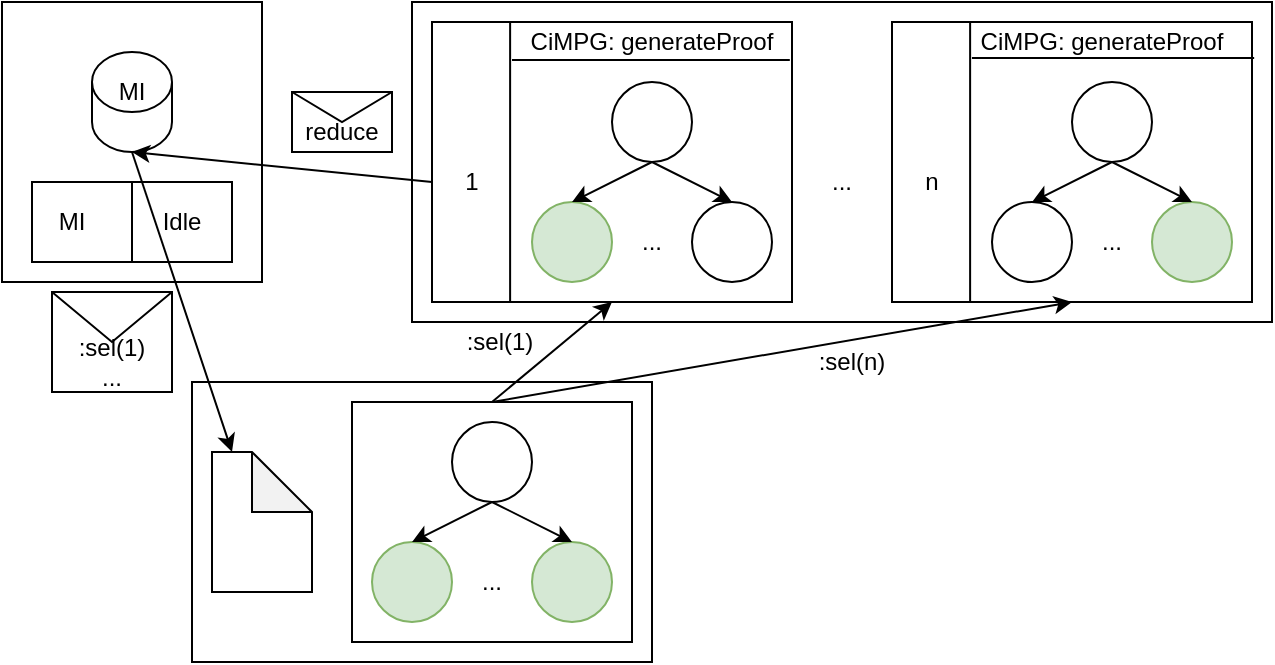 <mxfile version="14.6.6" type="github">
  <diagram id="bXwVD6ywDrlLAVm8X_Z4" name="Page-1">
    <mxGraphModel dx="946" dy="515" grid="1" gridSize="10" guides="1" tooltips="1" connect="1" arrows="1" fold="1" page="1" pageScale="1" pageWidth="827" pageHeight="1169" math="0" shadow="0">
      <root>
        <mxCell id="0" />
        <mxCell id="1" parent="0" />
        <mxCell id="bIrODpHyJd9pbExji8rB-1" value="" style="verticalLabelPosition=bottom;verticalAlign=top;html=1;shape=mxgraph.flowchart.on-page_reference;" vertex="1" parent="1">
          <mxGeometry x="370" y="280" width="40" height="40" as="geometry" />
        </mxCell>
        <mxCell id="bIrODpHyJd9pbExji8rB-2" value="" style="verticalLabelPosition=bottom;verticalAlign=top;html=1;shape=mxgraph.flowchart.on-page_reference;fillColor=#d5e8d4;strokeColor=#82b366;" vertex="1" parent="1">
          <mxGeometry x="330" y="340" width="40" height="40" as="geometry" />
        </mxCell>
        <mxCell id="bIrODpHyJd9pbExji8rB-3" value="" style="verticalLabelPosition=bottom;verticalAlign=top;html=1;shape=mxgraph.flowchart.on-page_reference;fillColor=#d5e8d4;strokeColor=#82b366;" vertex="1" parent="1">
          <mxGeometry x="410" y="340" width="40" height="40" as="geometry" />
        </mxCell>
        <mxCell id="bIrODpHyJd9pbExji8rB-4" value="" style="endArrow=classic;html=1;entryX=0.5;entryY=0;entryDx=0;entryDy=0;entryPerimeter=0;exitX=0.5;exitY=1;exitDx=0;exitDy=0;exitPerimeter=0;" edge="1" parent="1" source="bIrODpHyJd9pbExji8rB-1" target="bIrODpHyJd9pbExji8rB-3">
          <mxGeometry width="50" height="50" relative="1" as="geometry">
            <mxPoint x="380" y="330" as="sourcePoint" />
            <mxPoint x="430" y="280" as="targetPoint" />
          </mxGeometry>
        </mxCell>
        <mxCell id="bIrODpHyJd9pbExji8rB-5" value="" style="endArrow=classic;html=1;entryX=0.5;entryY=0;entryDx=0;entryDy=0;entryPerimeter=0;" edge="1" parent="1" target="bIrODpHyJd9pbExji8rB-2">
          <mxGeometry width="50" height="50" relative="1" as="geometry">
            <mxPoint x="390" y="320" as="sourcePoint" />
            <mxPoint x="430" y="280" as="targetPoint" />
          </mxGeometry>
        </mxCell>
        <mxCell id="bIrODpHyJd9pbExji8rB-6" value="..." style="text;html=1;strokeColor=none;fillColor=none;align=center;verticalAlign=middle;whiteSpace=wrap;rounded=0;" vertex="1" parent="1">
          <mxGeometry x="370" y="350" width="40" height="20" as="geometry" />
        </mxCell>
        <mxCell id="bIrODpHyJd9pbExji8rB-7" value="" style="rounded=0;whiteSpace=wrap;html=1;glass=0;fillColor=none;" vertex="1" parent="1">
          <mxGeometry x="240" y="260" width="230" height="140" as="geometry" />
        </mxCell>
        <mxCell id="bIrODpHyJd9pbExji8rB-9" value="" style="shape=message;html=1;whiteSpace=wrap;html=1;outlineConnect=0;glass=0;fillColor=none;" vertex="1" parent="1">
          <mxGeometry x="290" y="115" width="50" height="30" as="geometry" />
        </mxCell>
        <mxCell id="bIrODpHyJd9pbExji8rB-10" value="" style="verticalLabelPosition=bottom;verticalAlign=top;html=1;shape=mxgraph.flowchart.on-page_reference;" vertex="1" parent="1">
          <mxGeometry x="450" y="110" width="40" height="40" as="geometry" />
        </mxCell>
        <mxCell id="bIrODpHyJd9pbExji8rB-11" value="" style="verticalLabelPosition=bottom;verticalAlign=top;html=1;shape=mxgraph.flowchart.on-page_reference;fillColor=#d5e8d4;strokeColor=#82b366;" vertex="1" parent="1">
          <mxGeometry x="410" y="170" width="40" height="40" as="geometry" />
        </mxCell>
        <mxCell id="bIrODpHyJd9pbExji8rB-12" value="" style="verticalLabelPosition=bottom;verticalAlign=top;html=1;shape=mxgraph.flowchart.on-page_reference;" vertex="1" parent="1">
          <mxGeometry x="490" y="170" width="40" height="40" as="geometry" />
        </mxCell>
        <mxCell id="bIrODpHyJd9pbExji8rB-13" value="" style="endArrow=classic;html=1;entryX=0.5;entryY=0;entryDx=0;entryDy=0;entryPerimeter=0;exitX=0.5;exitY=1;exitDx=0;exitDy=0;exitPerimeter=0;" edge="1" parent="1" source="bIrODpHyJd9pbExji8rB-10" target="bIrODpHyJd9pbExji8rB-12">
          <mxGeometry width="50" height="50" relative="1" as="geometry">
            <mxPoint x="460" y="160" as="sourcePoint" />
            <mxPoint x="510" y="110" as="targetPoint" />
          </mxGeometry>
        </mxCell>
        <mxCell id="bIrODpHyJd9pbExji8rB-14" value="" style="endArrow=classic;html=1;entryX=0.5;entryY=0;entryDx=0;entryDy=0;entryPerimeter=0;" edge="1" parent="1" target="bIrODpHyJd9pbExji8rB-11">
          <mxGeometry width="50" height="50" relative="1" as="geometry">
            <mxPoint x="470" y="150" as="sourcePoint" />
            <mxPoint x="510" y="110" as="targetPoint" />
          </mxGeometry>
        </mxCell>
        <mxCell id="bIrODpHyJd9pbExji8rB-15" value="..." style="text;html=1;strokeColor=none;fillColor=none;align=center;verticalAlign=middle;whiteSpace=wrap;rounded=0;" vertex="1" parent="1">
          <mxGeometry x="450" y="180" width="40" height="20" as="geometry" />
        </mxCell>
        <mxCell id="bIrODpHyJd9pbExji8rB-22" value="" style="rounded=0;whiteSpace=wrap;html=1;glass=0;fillColor=none;" vertex="1" parent="1">
          <mxGeometry x="360" y="80" width="180" height="140" as="geometry" />
        </mxCell>
        <mxCell id="bIrODpHyJd9pbExji8rB-23" value="" style="endArrow=none;html=1;entryX=0.217;entryY=0;entryDx=0;entryDy=0;entryPerimeter=0;exitX=0.217;exitY=1;exitDx=0;exitDy=0;exitPerimeter=0;" edge="1" parent="1" source="bIrODpHyJd9pbExji8rB-22" target="bIrODpHyJd9pbExji8rB-22">
          <mxGeometry width="50" height="50" relative="1" as="geometry">
            <mxPoint x="388" y="220" as="sourcePoint" />
            <mxPoint x="440" y="290" as="targetPoint" />
          </mxGeometry>
        </mxCell>
        <mxCell id="bIrODpHyJd9pbExji8rB-25" value="1" style="text;html=1;strokeColor=none;fillColor=none;align=center;verticalAlign=middle;whiteSpace=wrap;rounded=0;glass=0;" vertex="1" parent="1">
          <mxGeometry x="360" y="150" width="40" height="20" as="geometry" />
        </mxCell>
        <mxCell id="bIrODpHyJd9pbExji8rB-26" value="" style="verticalLabelPosition=bottom;verticalAlign=top;html=1;shape=mxgraph.flowchart.on-page_reference;" vertex="1" parent="1">
          <mxGeometry x="680" y="110" width="40" height="40" as="geometry" />
        </mxCell>
        <mxCell id="bIrODpHyJd9pbExji8rB-27" value="" style="verticalLabelPosition=bottom;verticalAlign=top;html=1;shape=mxgraph.flowchart.on-page_reference;" vertex="1" parent="1">
          <mxGeometry x="640" y="170" width="40" height="40" as="geometry" />
        </mxCell>
        <mxCell id="bIrODpHyJd9pbExji8rB-28" value="" style="verticalLabelPosition=bottom;verticalAlign=top;html=1;shape=mxgraph.flowchart.on-page_reference;fillColor=#d5e8d4;strokeColor=#82b366;" vertex="1" parent="1">
          <mxGeometry x="720" y="170" width="40" height="40" as="geometry" />
        </mxCell>
        <mxCell id="bIrODpHyJd9pbExji8rB-29" value="" style="endArrow=classic;html=1;entryX=0.5;entryY=0;entryDx=0;entryDy=0;entryPerimeter=0;exitX=0.5;exitY=1;exitDx=0;exitDy=0;exitPerimeter=0;" edge="1" parent="1" source="bIrODpHyJd9pbExji8rB-26" target="bIrODpHyJd9pbExji8rB-28">
          <mxGeometry width="50" height="50" relative="1" as="geometry">
            <mxPoint x="690" y="160" as="sourcePoint" />
            <mxPoint x="740" y="110" as="targetPoint" />
          </mxGeometry>
        </mxCell>
        <mxCell id="bIrODpHyJd9pbExji8rB-30" value="" style="endArrow=classic;html=1;entryX=0.5;entryY=0;entryDx=0;entryDy=0;entryPerimeter=0;startArrow=none;" edge="1" parent="1" target="bIrODpHyJd9pbExji8rB-27">
          <mxGeometry width="50" height="50" relative="1" as="geometry">
            <mxPoint x="700" y="150" as="sourcePoint" />
            <mxPoint x="740" y="110" as="targetPoint" />
          </mxGeometry>
        </mxCell>
        <mxCell id="bIrODpHyJd9pbExji8rB-31" value="..." style="text;html=1;strokeColor=none;fillColor=none;align=center;verticalAlign=middle;whiteSpace=wrap;rounded=0;" vertex="1" parent="1">
          <mxGeometry x="680" y="180" width="40" height="20" as="geometry" />
        </mxCell>
        <mxCell id="bIrODpHyJd9pbExji8rB-33" value="" style="endArrow=none;html=1;entryX=0.217;entryY=0;entryDx=0;entryDy=0;entryPerimeter=0;exitX=0.217;exitY=1;exitDx=0;exitDy=0;exitPerimeter=0;" edge="1" parent="1" source="bIrODpHyJd9pbExji8rB-32" target="bIrODpHyJd9pbExji8rB-32">
          <mxGeometry width="50" height="50" relative="1" as="geometry">
            <mxPoint x="618" y="220" as="sourcePoint" />
            <mxPoint x="670" y="290" as="targetPoint" />
          </mxGeometry>
        </mxCell>
        <mxCell id="bIrODpHyJd9pbExji8rB-34" value="n" style="text;html=1;strokeColor=none;fillColor=none;align=center;verticalAlign=middle;whiteSpace=wrap;rounded=0;glass=0;" vertex="1" parent="1">
          <mxGeometry x="590" y="150" width="40" height="20" as="geometry" />
        </mxCell>
        <mxCell id="bIrODpHyJd9pbExji8rB-32" value="" style="rounded=0;whiteSpace=wrap;html=1;glass=0;fillColor=none;" vertex="1" parent="1">
          <mxGeometry x="590" y="80" width="180" height="140" as="geometry" />
        </mxCell>
        <mxCell id="bIrODpHyJd9pbExji8rB-36" value="" style="rounded=0;whiteSpace=wrap;html=1;glass=0;fillColor=none;" vertex="1" parent="1">
          <mxGeometry x="350" y="70" width="430" height="160" as="geometry" />
        </mxCell>
        <mxCell id="bIrODpHyJd9pbExji8rB-37" value="" style="shape=note;whiteSpace=wrap;html=1;backgroundOutline=1;darkOpacity=0.05;glass=0;fillColor=none;" vertex="1" parent="1">
          <mxGeometry x="250" y="295" width="50" height="70" as="geometry" />
        </mxCell>
        <mxCell id="bIrODpHyJd9pbExji8rB-38" value="..." style="text;html=1;strokeColor=none;fillColor=none;align=center;verticalAlign=middle;whiteSpace=wrap;rounded=0;glass=0;" vertex="1" parent="1">
          <mxGeometry x="545" y="150" width="40" height="20" as="geometry" />
        </mxCell>
        <mxCell id="bIrODpHyJd9pbExji8rB-39" value="" style="shape=cylinder3;whiteSpace=wrap;html=1;boundedLbl=1;backgroundOutline=1;size=15;glass=0;fillColor=none;" vertex="1" parent="1">
          <mxGeometry x="190" y="95" width="40" height="50" as="geometry" />
        </mxCell>
        <mxCell id="bIrODpHyJd9pbExji8rB-40" value="" style="rounded=0;whiteSpace=wrap;html=1;glass=0;fillColor=none;" vertex="1" parent="1">
          <mxGeometry x="160" y="160" width="100" height="40" as="geometry" />
        </mxCell>
        <mxCell id="bIrODpHyJd9pbExji8rB-41" value="MI" style="text;html=1;strokeColor=none;fillColor=none;align=center;verticalAlign=middle;whiteSpace=wrap;rounded=0;glass=0;" vertex="1" parent="1">
          <mxGeometry x="190" y="105" width="40" height="20" as="geometry" />
        </mxCell>
        <mxCell id="bIrODpHyJd9pbExji8rB-42" value="MI" style="text;html=1;strokeColor=none;fillColor=none;align=center;verticalAlign=middle;whiteSpace=wrap;rounded=0;glass=0;" vertex="1" parent="1">
          <mxGeometry x="160" y="170" width="40" height="20" as="geometry" />
        </mxCell>
        <mxCell id="bIrODpHyJd9pbExji8rB-43" value="&amp;nbsp; &amp;nbsp;Idle" style="text;html=1;strokeColor=none;fillColor=none;align=center;verticalAlign=middle;whiteSpace=wrap;rounded=0;glass=0;" vertex="1" parent="1">
          <mxGeometry x="210" y="170" width="40" height="20" as="geometry" />
        </mxCell>
        <mxCell id="bIrODpHyJd9pbExji8rB-44" value="" style="endArrow=none;html=1;exitX=0.5;exitY=1;exitDx=0;exitDy=0;entryX=0.5;entryY=0;entryDx=0;entryDy=0;" edge="1" parent="1" source="bIrODpHyJd9pbExji8rB-40" target="bIrODpHyJd9pbExji8rB-40">
          <mxGeometry width="50" height="50" relative="1" as="geometry">
            <mxPoint x="390" y="220" as="sourcePoint" />
            <mxPoint x="440" y="170" as="targetPoint" />
          </mxGeometry>
        </mxCell>
        <mxCell id="bIrODpHyJd9pbExji8rB-45" value="" style="endArrow=classic;html=1;entryX=0.5;entryY=1;entryDx=0;entryDy=0;entryPerimeter=0;exitX=0;exitY=0.5;exitDx=0;exitDy=0;" edge="1" parent="1" source="bIrODpHyJd9pbExji8rB-25" target="bIrODpHyJd9pbExji8rB-39">
          <mxGeometry width="50" height="50" relative="1" as="geometry">
            <mxPoint x="320" y="170" as="sourcePoint" />
            <mxPoint x="440" y="150" as="targetPoint" />
          </mxGeometry>
        </mxCell>
        <mxCell id="bIrODpHyJd9pbExji8rB-46" value="" style="rounded=0;whiteSpace=wrap;html=1;glass=0;fillColor=none;" vertex="1" parent="1">
          <mxGeometry x="145" y="70" width="130" height="140" as="geometry" />
        </mxCell>
        <mxCell id="bIrODpHyJd9pbExji8rB-47" value="reduce" style="text;html=1;strokeColor=none;fillColor=none;align=center;verticalAlign=middle;whiteSpace=wrap;rounded=0;glass=0;" vertex="1" parent="1">
          <mxGeometry x="295" y="125" width="40" height="20" as="geometry" />
        </mxCell>
        <mxCell id="bIrODpHyJd9pbExji8rB-48" value="" style="endArrow=classic;html=1;entryX=0.5;entryY=1;entryDx=0;entryDy=0;exitX=0.5;exitY=0;exitDx=0;exitDy=0;" edge="1" parent="1" source="bIrODpHyJd9pbExji8rB-49" target="bIrODpHyJd9pbExji8rB-22">
          <mxGeometry width="50" height="50" relative="1" as="geometry">
            <mxPoint x="440" y="250" as="sourcePoint" />
            <mxPoint x="440" y="150" as="targetPoint" />
          </mxGeometry>
        </mxCell>
        <mxCell id="bIrODpHyJd9pbExji8rB-49" value="" style="rounded=0;whiteSpace=wrap;html=1;glass=0;fillColor=none;" vertex="1" parent="1">
          <mxGeometry x="320" y="270" width="140" height="120" as="geometry" />
        </mxCell>
        <mxCell id="bIrODpHyJd9pbExji8rB-50" value="" style="endArrow=classic;html=1;entryX=0.5;entryY=1;entryDx=0;entryDy=0;exitX=0.5;exitY=0;exitDx=0;exitDy=0;" edge="1" parent="1" source="bIrODpHyJd9pbExji8rB-49" target="bIrODpHyJd9pbExji8rB-32">
          <mxGeometry width="50" height="50" relative="1" as="geometry">
            <mxPoint x="390" y="220" as="sourcePoint" />
            <mxPoint x="440" y="170" as="targetPoint" />
          </mxGeometry>
        </mxCell>
        <mxCell id="bIrODpHyJd9pbExji8rB-51" value="" style="endArrow=none;html=1;entryX=0.994;entryY=0.136;entryDx=0;entryDy=0;entryPerimeter=0;" edge="1" parent="1" target="bIrODpHyJd9pbExji8rB-22">
          <mxGeometry width="50" height="50" relative="1" as="geometry">
            <mxPoint x="400" y="99" as="sourcePoint" />
            <mxPoint x="440" y="150" as="targetPoint" />
          </mxGeometry>
        </mxCell>
        <mxCell id="bIrODpHyJd9pbExji8rB-52" value="CiMPG: generateProof" style="text;html=1;strokeColor=none;fillColor=none;align=center;verticalAlign=middle;whiteSpace=wrap;rounded=0;glass=0;" vertex="1" parent="1">
          <mxGeometry x="405" y="80" width="130" height="20" as="geometry" />
        </mxCell>
        <mxCell id="bIrODpHyJd9pbExji8rB-53" value="" style="endArrow=none;html=1;entryX=1.006;entryY=0.129;entryDx=0;entryDy=0;entryPerimeter=0;exitX=0.222;exitY=0.129;exitDx=0;exitDy=0;exitPerimeter=0;" edge="1" parent="1" source="bIrODpHyJd9pbExji8rB-32" target="bIrODpHyJd9pbExji8rB-32">
          <mxGeometry width="50" height="50" relative="1" as="geometry">
            <mxPoint x="390" y="190" as="sourcePoint" />
            <mxPoint x="440" y="140" as="targetPoint" />
          </mxGeometry>
        </mxCell>
        <mxCell id="bIrODpHyJd9pbExji8rB-54" value="CiMPG: generateProof" style="text;html=1;strokeColor=none;fillColor=none;align=center;verticalAlign=middle;whiteSpace=wrap;rounded=0;glass=0;" vertex="1" parent="1">
          <mxGeometry x="630" y="80" width="130" height="20" as="geometry" />
        </mxCell>
        <mxCell id="bIrODpHyJd9pbExji8rB-55" value=":sel(1)" style="text;html=1;strokeColor=none;fillColor=none;align=center;verticalAlign=middle;whiteSpace=wrap;rounded=0;glass=0;" vertex="1" parent="1">
          <mxGeometry x="374" y="230" width="40" height="20" as="geometry" />
        </mxCell>
        <mxCell id="bIrODpHyJd9pbExji8rB-56" value=":sel(n)" style="text;html=1;strokeColor=none;fillColor=none;align=center;verticalAlign=middle;whiteSpace=wrap;rounded=0;glass=0;" vertex="1" parent="1">
          <mxGeometry x="550" y="240" width="40" height="20" as="geometry" />
        </mxCell>
        <mxCell id="bIrODpHyJd9pbExji8rB-58" value="" style="endArrow=classic;html=1;exitX=0.5;exitY=1;exitDx=0;exitDy=0;exitPerimeter=0;entryX=0;entryY=0;entryDx=10;entryDy=0;entryPerimeter=0;" edge="1" parent="1" source="bIrODpHyJd9pbExji8rB-39" target="bIrODpHyJd9pbExji8rB-37">
          <mxGeometry width="50" height="50" relative="1" as="geometry">
            <mxPoint x="390" y="190" as="sourcePoint" />
            <mxPoint x="440" y="140" as="targetPoint" />
          </mxGeometry>
        </mxCell>
        <mxCell id="bIrODpHyJd9pbExji8rB-59" value="" style="shape=message;html=1;whiteSpace=wrap;html=1;outlineConnect=0;glass=0;fillColor=none;" vertex="1" parent="1">
          <mxGeometry x="170" y="215" width="60" height="50" as="geometry" />
        </mxCell>
        <mxCell id="bIrODpHyJd9pbExji8rB-60" value=":sel(1)&lt;br&gt;..." style="text;html=1;strokeColor=none;fillColor=none;align=center;verticalAlign=middle;whiteSpace=wrap;rounded=0;glass=0;" vertex="1" parent="1">
          <mxGeometry x="180" y="240" width="40" height="20" as="geometry" />
        </mxCell>
      </root>
    </mxGraphModel>
  </diagram>
</mxfile>
